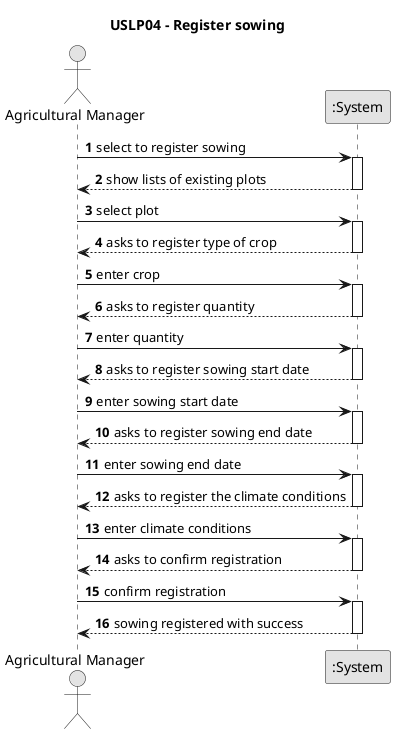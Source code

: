 @startuml
skinparam monochrome true
skinparam packageStyle rectangle
skinparam shadowing false

title USLP04 - Register sowing

autonumber

actor "Agricultural Manager" as AM
participant ":System" as System

AM -> System: select to register sowing
activate System

System --> AM: show lists of existing plots
deactivate System
AM -> System: select plot
activate System

System --> AM: asks to register type of crop
deactivate System
AM -> System: enter crop
activate System

System --> AM: asks to register quantity
deactivate System
AM -> System: enter quantity
activate System

System --> AM: asks to register sowing start date
deactivate System
AM -> System: enter sowing start date
activate System

System --> AM: asks to register sowing end date
deactivate System
AM -> System: enter sowing end date
activate System

System --> AM: asks to register the climate conditions
deactivate System
AM -> System: enter climate conditions
activate System

System --> AM: asks to confirm registration
deactivate System
AM -> System: confirm registration
activate System
System --> AM: sowing registered with success
deactivate System

@enduml
